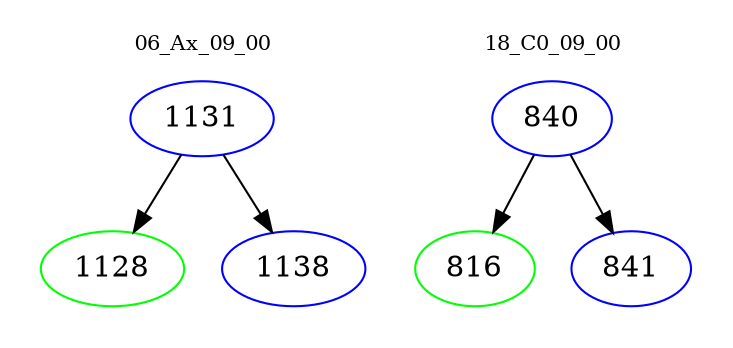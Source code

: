 digraph{
subgraph cluster_0 {
color = white
label = "06_Ax_09_00";
fontsize=10;
T0_1131 [label="1131", color="blue"]
T0_1131 -> T0_1128 [color="black"]
T0_1128 [label="1128", color="green"]
T0_1131 -> T0_1138 [color="black"]
T0_1138 [label="1138", color="blue"]
}
subgraph cluster_1 {
color = white
label = "18_C0_09_00";
fontsize=10;
T1_840 [label="840", color="blue"]
T1_840 -> T1_816 [color="black"]
T1_816 [label="816", color="green"]
T1_840 -> T1_841 [color="black"]
T1_841 [label="841", color="blue"]
}
}
